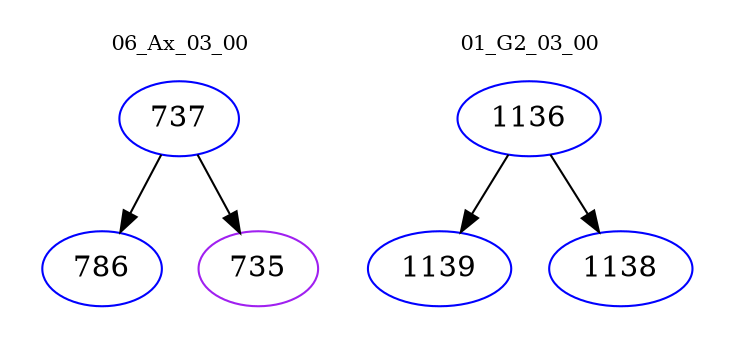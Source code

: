 digraph{
subgraph cluster_0 {
color = white
label = "06_Ax_03_00";
fontsize=10;
T0_737 [label="737", color="blue"]
T0_737 -> T0_786 [color="black"]
T0_786 [label="786", color="blue"]
T0_737 -> T0_735 [color="black"]
T0_735 [label="735", color="purple"]
}
subgraph cluster_1 {
color = white
label = "01_G2_03_00";
fontsize=10;
T1_1136 [label="1136", color="blue"]
T1_1136 -> T1_1139 [color="black"]
T1_1139 [label="1139", color="blue"]
T1_1136 -> T1_1138 [color="black"]
T1_1138 [label="1138", color="blue"]
}
}
